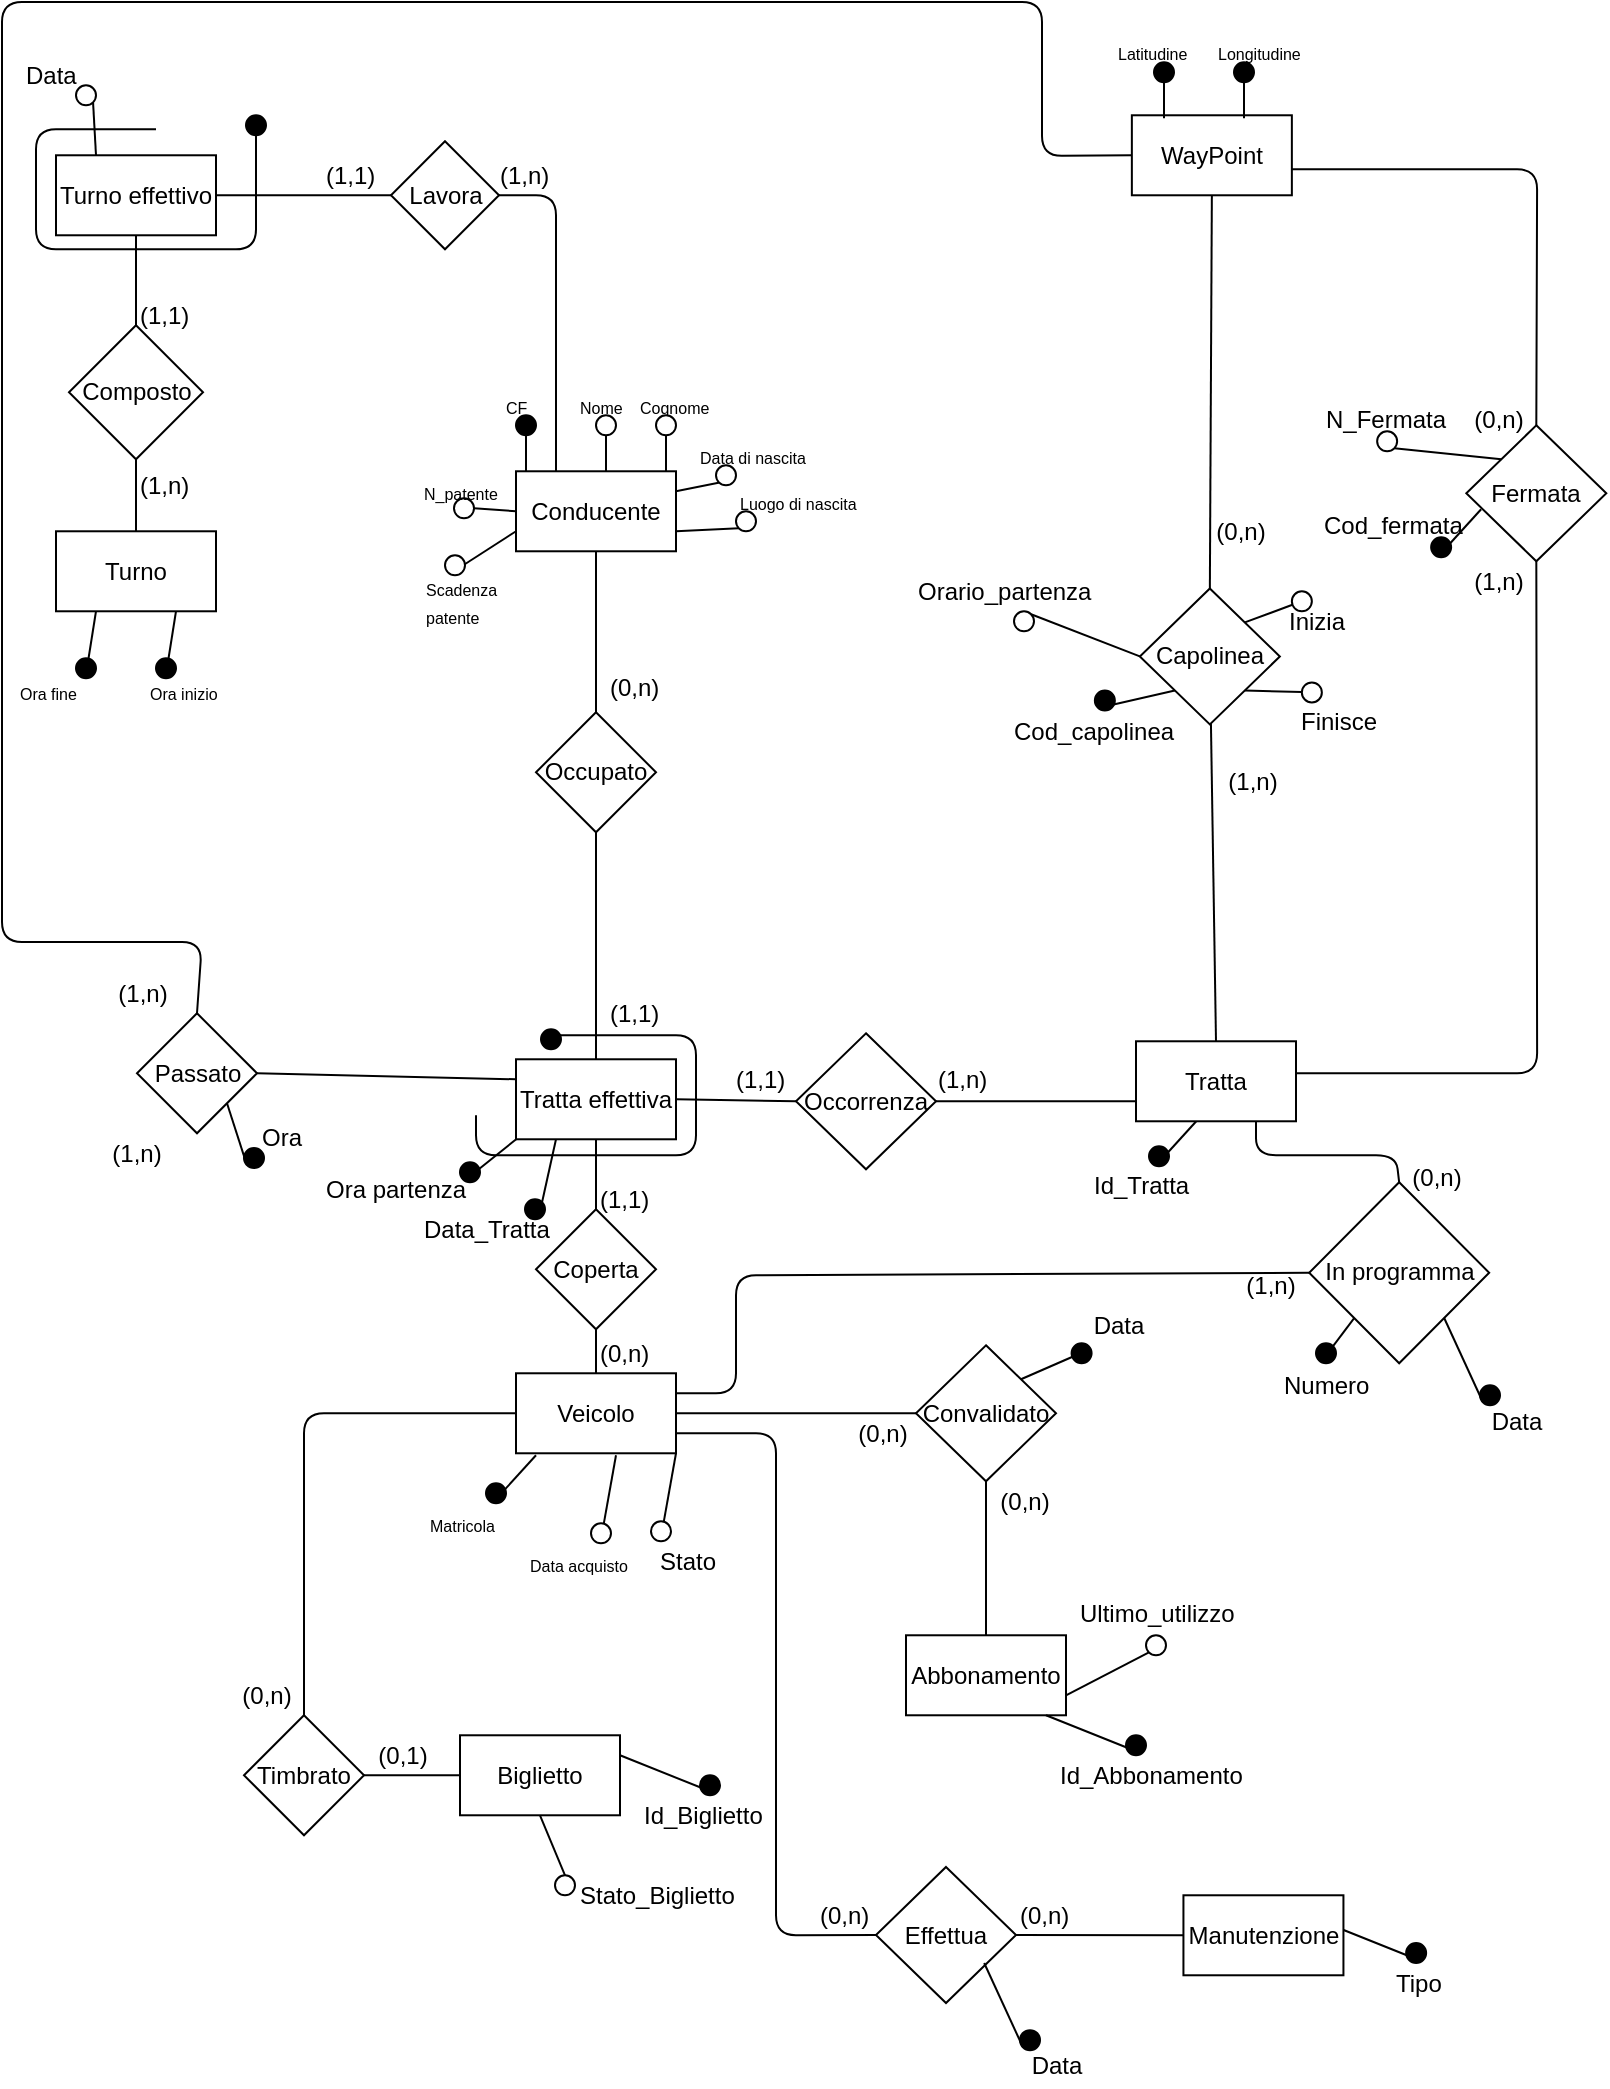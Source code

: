 <mxfile version="12.5.5"><diagram id="0vi9SnSfnyYWWIwb7_4S" name="Page-1"><mxGraphModel dx="1547" dy="1113" grid="1" gridSize="10" guides="1" tooltips="1" connect="1" arrows="1" fold="1" page="1" pageScale="1" pageWidth="827" pageHeight="1169" math="0" shadow="0"><root><mxCell id="0"/><mxCell id="1" parent="0"/><mxCell id="_SVNxhaVmt6y_3ihnuYs-128" value="Occupato" style="rhombus;whiteSpace=wrap;html=1;" parent="1" vertex="1"><mxGeometry x="1107" y="465.14" width="60" height="60" as="geometry"/></mxCell><mxCell id="_SVNxhaVmt6y_3ihnuYs-129" value="" style="endArrow=none;html=1;fillColor=#000000;entryX=0.5;entryY=1;entryDx=0;entryDy=0;" parent="1" target="_SVNxhaVmt6y_3ihnuYs-128" edge="1"><mxGeometry width="50" height="50" relative="1" as="geometry"><mxPoint x="1137" y="638.64" as="sourcePoint"/><mxPoint x="1137" y="608.64" as="targetPoint"/></mxGeometry></mxCell><mxCell id="_SVNxhaVmt6y_3ihnuYs-130" value="(1,1)" style="text;html=1;resizable=0;points=[];autosize=1;align=left;verticalAlign=top;spacingTop=-4;" parent="1" vertex="1"><mxGeometry x="1142" y="605.64" width="40" height="20" as="geometry"/></mxCell><mxCell id="_SVNxhaVmt6y_3ihnuYs-141" value="" style="endArrow=none;html=1;fillColor=#000000;entryX=0;entryY=0.75;entryDx=0;entryDy=0;exitX=1;exitY=0.5;exitDx=0;exitDy=0;" parent="1" source="_SVNxhaVmt6y_3ihnuYs-142" target="_SVNxhaVmt6y_3ihnuYs-132" edge="1"><mxGeometry width="50" height="50" relative="1" as="geometry"><mxPoint x="1277" y="659.64" as="sourcePoint"/><mxPoint x="1337" y="846.64" as="targetPoint"/></mxGeometry></mxCell><mxCell id="_SVNxhaVmt6y_3ihnuYs-142" value="Occorrenza" style="rhombus;whiteSpace=wrap;html=1;" parent="1" vertex="1"><mxGeometry x="1237" y="625.64" width="70" height="68" as="geometry"/></mxCell><mxCell id="_SVNxhaVmt6y_3ihnuYs-143" value="Tratta effettiva" style="rounded=0;whiteSpace=wrap;html=1;" parent="1" vertex="1"><mxGeometry x="1097" y="638.64" width="80" height="40" as="geometry"/></mxCell><mxCell id="_SVNxhaVmt6y_3ihnuYs-144" value="" style="endArrow=none;html=1;fillColor=#000000;entryX=1;entryY=0.5;entryDx=0;entryDy=0;exitX=0;exitY=0.5;exitDx=0;exitDy=0;" parent="1" source="_SVNxhaVmt6y_3ihnuYs-142" target="_SVNxhaVmt6y_3ihnuYs-143" edge="1"><mxGeometry width="50" height="50" relative="1" as="geometry"><mxPoint x="1107" y="896.64" as="sourcePoint"/><mxPoint x="1157" y="846.64" as="targetPoint"/></mxGeometry></mxCell><mxCell id="_SVNxhaVmt6y_3ihnuYs-145" value="(1,n)" style="text;html=1;resizable=0;points=[];autosize=1;align=left;verticalAlign=top;spacingTop=-4;" parent="1" vertex="1"><mxGeometry x="1306" y="638.64" width="40" height="20" as="geometry"/></mxCell><mxCell id="_SVNxhaVmt6y_3ihnuYs-146" value="(1,1)" style="text;html=1;resizable=0;points=[];autosize=1;align=left;verticalAlign=top;spacingTop=-4;" parent="1" vertex="1"><mxGeometry x="1204.5" y="638.64" width="40" height="20" as="geometry"/></mxCell><mxCell id="_SVNxhaVmt6y_3ihnuYs-147" value="Coperta" style="rhombus;whiteSpace=wrap;html=1;" parent="1" vertex="1"><mxGeometry x="1107" y="713.64" width="60" height="60" as="geometry"/></mxCell><mxCell id="_SVNxhaVmt6y_3ihnuYs-148" value="" style="endArrow=none;html=1;fillColor=#000000;entryX=0.5;entryY=1;entryDx=0;entryDy=0;exitX=0.5;exitY=0;exitDx=0;exitDy=0;" parent="1" source="_SVNxhaVmt6y_3ihnuYs-147" target="_SVNxhaVmt6y_3ihnuYs-143" edge="1"><mxGeometry width="50" height="50" relative="1" as="geometry"><mxPoint x="1132" y="718.64" as="sourcePoint"/><mxPoint x="1132" y="688.64" as="targetPoint"/></mxGeometry></mxCell><mxCell id="_SVNxhaVmt6y_3ihnuYs-149" value="" style="endArrow=none;html=1;fillColor=#000000;entryX=0.5;entryY=1;entryDx=0;entryDy=0;exitX=0.5;exitY=0;exitDx=0;exitDy=0;" parent="1" source="_SVNxhaVmt6y_3ihnuYs-152" target="_SVNxhaVmt6y_3ihnuYs-147" edge="1"><mxGeometry width="50" height="50" relative="1" as="geometry"><mxPoint x="1132" y="808.64" as="sourcePoint"/><mxPoint x="1132" y="778.64" as="targetPoint"/></mxGeometry></mxCell><mxCell id="_SVNxhaVmt6y_3ihnuYs-150" value="(1,1)" style="text;html=1;resizable=0;points=[];autosize=1;align=left;verticalAlign=top;spacingTop=-4;" parent="1" vertex="1"><mxGeometry x="1137" y="698.64" width="40" height="20" as="geometry"/></mxCell><mxCell id="_SVNxhaVmt6y_3ihnuYs-151" value="(0,n)" style="text;html=1;resizable=0;points=[];autosize=1;align=left;verticalAlign=top;spacingTop=-4;" parent="1" vertex="1"><mxGeometry x="1137" y="775.64" width="40" height="20" as="geometry"/></mxCell><mxCell id="_SVNxhaVmt6y_3ihnuYs-152" value="Veicolo" style="rounded=0;whiteSpace=wrap;html=1;" parent="1" vertex="1"><mxGeometry x="1097" y="795.64" width="80" height="40" as="geometry"/></mxCell><mxCell id="_SVNxhaVmt6y_3ihnuYs-153" value="" style="endArrow=none;html=1;fillColor=#000000;" parent="1" edge="1"><mxGeometry width="50" height="50" relative="1" as="geometry"><mxPoint x="1077" y="666.64" as="sourcePoint"/><mxPoint x="1117" y="626.64" as="targetPoint"/><Array as="points"><mxPoint x="1077" y="686.64"/><mxPoint x="1187" y="686.64"/><mxPoint x="1187" y="656.64"/><mxPoint x="1187" y="626.64"/></Array></mxGeometry></mxCell><mxCell id="_SVNxhaVmt6y_3ihnuYs-154" value="" style="ellipse;whiteSpace=wrap;html=1;aspect=fixed;fillColor=#000000;" parent="1" vertex="1"><mxGeometry x="1109.5" y="623.64" width="10" height="10" as="geometry"/></mxCell><mxCell id="_SVNxhaVmt6y_3ihnuYs-155" value="Conducente" style="rounded=0;whiteSpace=wrap;html=1;" parent="1" vertex="1"><mxGeometry x="1097" y="344.64" width="80" height="40" as="geometry"/></mxCell><mxCell id="_SVNxhaVmt6y_3ihnuYs-156" value="" style="endArrow=none;html=1;fillColor=#000000;exitX=0.25;exitY=0;exitDx=0;exitDy=0;" parent="1" edge="1"><mxGeometry width="50" height="50" relative="1" as="geometry"><mxPoint x="1102" y="344.64" as="sourcePoint"/><mxPoint x="1102" y="324.64" as="targetPoint"/></mxGeometry></mxCell><mxCell id="_SVNxhaVmt6y_3ihnuYs-157" value="" style="endArrow=none;html=1;fillColor=#000000;exitX=0.75;exitY=0;exitDx=0;exitDy=0;" parent="1" edge="1"><mxGeometry width="50" height="50" relative="1" as="geometry"><mxPoint x="1142" y="344.64" as="sourcePoint"/><mxPoint x="1142" y="324.64" as="targetPoint"/></mxGeometry></mxCell><mxCell id="_SVNxhaVmt6y_3ihnuYs-158" value="&lt;font style=&quot;font-size: 8px&quot;&gt;CF&lt;/font&gt;" style="text;html=1;resizable=0;points=[];autosize=1;align=left;verticalAlign=top;spacingTop=-4;" parent="1" vertex="1"><mxGeometry x="1089.5" y="301.64" width="30" height="20" as="geometry"/></mxCell><mxCell id="_SVNxhaVmt6y_3ihnuYs-159" value="" style="ellipse;whiteSpace=wrap;html=1;aspect=fixed;fillColor=#000000;" parent="1" vertex="1"><mxGeometry x="1097" y="316.64" width="10" height="10" as="geometry"/></mxCell><mxCell id="_SVNxhaVmt6y_3ihnuYs-160" value="&lt;font style=&quot;font-size: 8px&quot;&gt;Nome&lt;/font&gt;" style="text;html=1;resizable=0;points=[];autosize=1;align=left;verticalAlign=top;spacingTop=-4;" parent="1" vertex="1"><mxGeometry x="1127" y="301.64" width="40" height="20" as="geometry"/></mxCell><mxCell id="_SVNxhaVmt6y_3ihnuYs-161" value="" style="ellipse;whiteSpace=wrap;html=1;aspect=fixed;fillColor=#FFFFFF;" parent="1" vertex="1"><mxGeometry x="1137" y="316.64" width="10" height="10" as="geometry"/></mxCell><mxCell id="_SVNxhaVmt6y_3ihnuYs-162" value="" style="endArrow=none;html=1;fillColor=#000000;exitX=0.75;exitY=0;exitDx=0;exitDy=0;" parent="1" edge="1"><mxGeometry width="50" height="50" relative="1" as="geometry"><mxPoint x="1172" y="344.64" as="sourcePoint"/><mxPoint x="1172" y="324.64" as="targetPoint"/></mxGeometry></mxCell><mxCell id="_SVNxhaVmt6y_3ihnuYs-163" value="&lt;font style=&quot;font-size: 8px&quot;&gt;Cognome&lt;/font&gt;" style="text;html=1;resizable=0;points=[];autosize=1;align=left;verticalAlign=top;spacingTop=-4;" parent="1" vertex="1"><mxGeometry x="1157" y="301.64" width="50" height="20" as="geometry"/></mxCell><mxCell id="_SVNxhaVmt6y_3ihnuYs-164" value="" style="ellipse;whiteSpace=wrap;html=1;aspect=fixed;fillColor=#FFFFFF;" parent="1" vertex="1"><mxGeometry x="1167" y="316.64" width="10" height="10" as="geometry"/></mxCell><mxCell id="_SVNxhaVmt6y_3ihnuYs-165" value="" style="endArrow=none;html=1;fillColor=#000000;exitX=1;exitY=0.25;exitDx=0;exitDy=0;" parent="1" source="_SVNxhaVmt6y_3ihnuYs-155" edge="1"><mxGeometry width="50" height="50" relative="1" as="geometry"><mxPoint x="1202" y="369.64" as="sourcePoint"/><mxPoint x="1202" y="349.64" as="targetPoint"/></mxGeometry></mxCell><mxCell id="_SVNxhaVmt6y_3ihnuYs-166" value="&lt;font style=&quot;font-size: 8px&quot;&gt;Data di nascita&lt;/font&gt;" style="text;html=1;resizable=0;points=[];autosize=1;align=left;verticalAlign=top;spacingTop=-4;" parent="1" vertex="1"><mxGeometry x="1187" y="326.64" width="70" height="20" as="geometry"/></mxCell><mxCell id="_SVNxhaVmt6y_3ihnuYs-167" value="" style="ellipse;whiteSpace=wrap;html=1;aspect=fixed;fillColor=#FFFFFF;" parent="1" vertex="1"><mxGeometry x="1197" y="341.64" width="10" height="10" as="geometry"/></mxCell><mxCell id="_SVNxhaVmt6y_3ihnuYs-168" value="" style="endArrow=none;html=1;fillColor=#000000;exitX=1;exitY=0.75;exitDx=0;exitDy=0;entryX=0;entryY=1;entryDx=0;entryDy=0;" parent="1" source="_SVNxhaVmt6y_3ihnuYs-155" target="_SVNxhaVmt6y_3ihnuYs-169" edge="1"><mxGeometry width="50" height="50" relative="1" as="geometry"><mxPoint x="1187" y="364.64" as="sourcePoint"/><mxPoint x="1207" y="374.64" as="targetPoint"/></mxGeometry></mxCell><mxCell id="_SVNxhaVmt6y_3ihnuYs-169" value="" style="ellipse;whiteSpace=wrap;html=1;aspect=fixed;fillColor=#FFFFFF;" parent="1" vertex="1"><mxGeometry x="1207" y="364.64" width="10" height="10" as="geometry"/></mxCell><mxCell id="_SVNxhaVmt6y_3ihnuYs-170" value="&lt;font style=&quot;font-size: 8px&quot;&gt;Luogo di nascita&lt;/font&gt;" style="text;html=1;resizable=0;points=[];autosize=1;align=left;verticalAlign=top;spacingTop=-4;" parent="1" vertex="1"><mxGeometry x="1207" y="349.64" width="70" height="20" as="geometry"/></mxCell><mxCell id="_SVNxhaVmt6y_3ihnuYs-171" value="" style="endArrow=none;html=1;fillColor=#000000;exitX=0.125;exitY=1.025;exitDx=0;exitDy=0;exitPerimeter=0;" parent="1" source="_SVNxhaVmt6y_3ihnuYs-152" edge="1"><mxGeometry width="50" height="50" relative="1" as="geometry"><mxPoint x="1087" y="878.64" as="sourcePoint"/><mxPoint x="1087" y="858.64" as="targetPoint"/></mxGeometry></mxCell><mxCell id="_SVNxhaVmt6y_3ihnuYs-172" value="&lt;font style=&quot;font-size: 8px&quot;&gt;Matricola&lt;/font&gt;" style="text;html=1;resizable=0;points=[];autosize=1;align=left;verticalAlign=top;spacingTop=-4;" parent="1" vertex="1"><mxGeometry x="1052" y="860.64" width="50" height="20" as="geometry"/></mxCell><mxCell id="_SVNxhaVmt6y_3ihnuYs-173" value="" style="ellipse;whiteSpace=wrap;html=1;aspect=fixed;fillColor=#000000;" parent="1" vertex="1"><mxGeometry x="1082" y="850.64" width="10" height="10" as="geometry"/></mxCell><mxCell id="_SVNxhaVmt6y_3ihnuYs-174" value="" style="endArrow=none;html=1;fillColor=#000000;exitX=0.625;exitY=1.025;exitDx=0;exitDy=0;exitPerimeter=0;" parent="1" source="_SVNxhaVmt6y_3ihnuYs-152" edge="1"><mxGeometry width="50" height="50" relative="1" as="geometry"><mxPoint x="1139.5" y="898.64" as="sourcePoint"/><mxPoint x="1139.5" y="878.64" as="targetPoint"/></mxGeometry></mxCell><mxCell id="_SVNxhaVmt6y_3ihnuYs-175" value="&lt;font style=&quot;font-size: 8px&quot;&gt;Data acquisto&lt;/font&gt;" style="text;html=1;resizable=0;points=[];autosize=1;align=left;verticalAlign=top;spacingTop=-4;" parent="1" vertex="1"><mxGeometry x="1102" y="880.64" width="60" height="20" as="geometry"/></mxCell><mxCell id="_SVNxhaVmt6y_3ihnuYs-176" value="" style="ellipse;whiteSpace=wrap;html=1;aspect=fixed;fillColor=#FFFFFF;" parent="1" vertex="1"><mxGeometry x="1134.5" y="870.64" width="10" height="10" as="geometry"/></mxCell><mxCell id="_SVNxhaVmt6y_3ihnuYs-177" value="Turno" style="rounded=0;whiteSpace=wrap;html=1;" parent="1" vertex="1"><mxGeometry x="867" y="374.64" width="80" height="40" as="geometry"/></mxCell><mxCell id="_SVNxhaVmt6y_3ihnuYs-178" value="" style="endArrow=none;html=1;fillColor=#000000;exitX=0.25;exitY=1;exitDx=0;exitDy=0;" parent="1" source="_SVNxhaVmt6y_3ihnuYs-177" edge="1"><mxGeometry width="50" height="50" relative="1" as="geometry"><mxPoint x="882" y="466.14" as="sourcePoint"/><mxPoint x="882" y="446.14" as="targetPoint"/></mxGeometry></mxCell><mxCell id="_SVNxhaVmt6y_3ihnuYs-179" value="" style="endArrow=none;html=1;fillColor=#000000;exitX=0.75;exitY=1;exitDx=0;exitDy=0;" parent="1" source="_SVNxhaVmt6y_3ihnuYs-177" edge="1"><mxGeometry width="50" height="50" relative="1" as="geometry"><mxPoint x="922" y="466.14" as="sourcePoint"/><mxPoint x="922" y="446.14" as="targetPoint"/></mxGeometry></mxCell><mxCell id="_SVNxhaVmt6y_3ihnuYs-180" value="&lt;font style=&quot;font-size: 8px&quot;&gt;Ora fine&lt;br&gt;&lt;/font&gt;" style="text;html=1;resizable=0;points=[];autosize=1;align=left;verticalAlign=top;spacingTop=-4;" parent="1" vertex="1"><mxGeometry x="847" y="444.64" width="40" height="20" as="geometry"/></mxCell><mxCell id="_SVNxhaVmt6y_3ihnuYs-181" value="" style="ellipse;whiteSpace=wrap;html=1;aspect=fixed;fillColor=#000000;" parent="1" vertex="1"><mxGeometry x="877" y="438.14" width="10" height="10" as="geometry"/></mxCell><mxCell id="_SVNxhaVmt6y_3ihnuYs-182" value="&lt;font style=&quot;font-size: 8px&quot;&gt;Ora inizio&lt;/font&gt;" style="text;html=1;resizable=0;points=[];autosize=1;align=left;verticalAlign=top;spacingTop=-4;" parent="1" vertex="1"><mxGeometry x="912" y="444.64" width="50" height="20" as="geometry"/></mxCell><mxCell id="_SVNxhaVmt6y_3ihnuYs-183" value="" style="ellipse;whiteSpace=wrap;html=1;aspect=fixed;fillColor=#000000;" parent="1" vertex="1"><mxGeometry x="917" y="438.14" width="10" height="10" as="geometry"/></mxCell><mxCell id="_SVNxhaVmt6y_3ihnuYs-184" value="Composto" style="rhombus;whiteSpace=wrap;html=1;" parent="1" vertex="1"><mxGeometry x="873.5" y="271.64" width="67" height="67" as="geometry"/></mxCell><mxCell id="_SVNxhaVmt6y_3ihnuYs-185" value="" style="endArrow=none;html=1;entryX=0.5;entryY=0;entryDx=0;entryDy=0;exitX=0.5;exitY=1;exitDx=0;exitDy=0;" parent="1" source="_SVNxhaVmt6y_3ihnuYs-184" target="_SVNxhaVmt6y_3ihnuYs-177" edge="1"><mxGeometry width="50" height="50" relative="1" as="geometry"><mxPoint x="847" y="976.64" as="sourcePoint"/><mxPoint x="897" y="926.64" as="targetPoint"/></mxGeometry></mxCell><mxCell id="_SVNxhaVmt6y_3ihnuYs-186" value="Turno effettivo" style="rounded=0;whiteSpace=wrap;html=1;" parent="1" vertex="1"><mxGeometry x="867" y="186.64" width="80" height="40" as="geometry"/></mxCell><mxCell id="_SVNxhaVmt6y_3ihnuYs-187" value="" style="endArrow=none;html=1;entryX=0.5;entryY=0;entryDx=0;entryDy=0;exitX=0.5;exitY=1;exitDx=0;exitDy=0;" parent="1" source="_SVNxhaVmt6y_3ihnuYs-186" target="_SVNxhaVmt6y_3ihnuYs-184" edge="1"><mxGeometry width="50" height="50" relative="1" as="geometry"><mxPoint x="917" y="348.64" as="sourcePoint"/><mxPoint x="917" y="384.64" as="targetPoint"/></mxGeometry></mxCell><mxCell id="_SVNxhaVmt6y_3ihnuYs-188" value="(1,n)" style="text;html=1;resizable=0;points=[];autosize=1;align=left;verticalAlign=top;spacingTop=-4;" parent="1" vertex="1"><mxGeometry x="907" y="341.64" width="40" height="20" as="geometry"/></mxCell><mxCell id="_SVNxhaVmt6y_3ihnuYs-189" value="(1,1)" style="text;html=1;resizable=0;points=[];autosize=1;align=left;verticalAlign=top;spacingTop=-4;" parent="1" vertex="1"><mxGeometry x="907" y="256.64" width="40" height="20" as="geometry"/></mxCell><mxCell id="_SVNxhaVmt6y_3ihnuYs-190" value="Lavora" style="rhombus;whiteSpace=wrap;html=1;" parent="1" vertex="1"><mxGeometry x="1034.5" y="179.64" width="54" height="54" as="geometry"/></mxCell><mxCell id="_SVNxhaVmt6y_3ihnuYs-191" value="" style="endArrow=none;html=1;entryX=0.25;entryY=0;entryDx=0;entryDy=0;exitX=1;exitY=0.5;exitDx=0;exitDy=0;" parent="1" source="_SVNxhaVmt6y_3ihnuYs-190" target="_SVNxhaVmt6y_3ihnuYs-155" edge="1"><mxGeometry width="50" height="50" relative="1" as="geometry"><mxPoint x="847" y="976.64" as="sourcePoint"/><mxPoint x="1265.75" y="478.64" as="targetPoint"/><Array as="points"><mxPoint x="1117" y="206.64"/></Array></mxGeometry></mxCell><mxCell id="_SVNxhaVmt6y_3ihnuYs-192" value="" style="endArrow=none;html=1;entryX=1;entryY=0.5;entryDx=0;entryDy=0;exitX=0;exitY=0.5;exitDx=0;exitDy=0;" parent="1" source="_SVNxhaVmt6y_3ihnuYs-190" target="_SVNxhaVmt6y_3ihnuYs-186" edge="1"><mxGeometry width="50" height="50" relative="1" as="geometry"><mxPoint x="917" y="478.64" as="sourcePoint"/><mxPoint x="917" y="424.64" as="targetPoint"/></mxGeometry></mxCell><mxCell id="_SVNxhaVmt6y_3ihnuYs-193" value="(1,n)" style="text;html=1;resizable=0;points=[];autosize=1;align=left;verticalAlign=top;spacingTop=-4;" parent="1" vertex="1"><mxGeometry x="1087" y="186.64" width="40" height="20" as="geometry"/></mxCell><mxCell id="_SVNxhaVmt6y_3ihnuYs-194" value="(1,1)" style="text;html=1;resizable=0;points=[];autosize=1;align=left;verticalAlign=top;spacingTop=-4;" parent="1" vertex="1"><mxGeometry x="999.5" y="186.64" width="40" height="20" as="geometry"/></mxCell><mxCell id="_SVNxhaVmt6y_3ihnuYs-195" value="(0,n)" style="text;html=1;resizable=0;points=[];autosize=1;align=left;verticalAlign=top;spacingTop=-4;" parent="1" vertex="1"><mxGeometry x="1142" y="443.14" width="40" height="20" as="geometry"/></mxCell><mxCell id="_SVNxhaVmt6y_3ihnuYs-196" value="" style="endArrow=none;html=1;fillColor=#000000;" parent="1" edge="1"><mxGeometry width="50" height="50" relative="1" as="geometry"><mxPoint x="917" y="173.64" as="sourcePoint"/><mxPoint x="967" y="173.64" as="targetPoint"/><Array as="points"><mxPoint x="857" y="173.64"/><mxPoint x="857" y="233.64"/><mxPoint x="967" y="233.64"/><mxPoint x="967" y="203.64"/><mxPoint x="967" y="173.64"/></Array></mxGeometry></mxCell><mxCell id="_SVNxhaVmt6y_3ihnuYs-197" value="" style="ellipse;whiteSpace=wrap;html=1;aspect=fixed;fillColor=#000000;" parent="1" vertex="1"><mxGeometry x="962" y="166.64" width="10" height="10" as="geometry"/></mxCell><mxCell id="_SVNxhaVmt6y_3ihnuYs-198" value="" style="endArrow=none;html=1;entryX=0.005;entryY=0.993;entryDx=0;entryDy=0;entryPerimeter=0;" parent="1" target="_SVNxhaVmt6y_3ihnuYs-143" edge="1"><mxGeometry width="50" height="50" relative="1" as="geometry"><mxPoint x="1076.5" y="695.14" as="sourcePoint"/><mxPoint x="1106.5" y="695.14" as="targetPoint"/></mxGeometry></mxCell><mxCell id="_SVNxhaVmt6y_3ihnuYs-199" value="" style="ellipse;whiteSpace=wrap;html=1;aspect=fixed;fillColor=#000000;" parent="1" vertex="1"><mxGeometry x="1069" y="690.14" width="10" height="10" as="geometry"/></mxCell><mxCell id="_SVNxhaVmt6y_3ihnuYs-200" value="" style="endArrow=none;html=1;entryX=0.25;entryY=1;entryDx=0;entryDy=0;exitX=1;exitY=0;exitDx=0;exitDy=0;" parent="1" source="_SVNxhaVmt6y_3ihnuYs-201" target="_SVNxhaVmt6y_3ihnuYs-143" edge="1"><mxGeometry width="50" height="50" relative="1" as="geometry"><mxPoint x="1086.5" y="705.14" as="sourcePoint"/><mxPoint x="1106.5" y="715.14" as="targetPoint"/></mxGeometry></mxCell><mxCell id="_SVNxhaVmt6y_3ihnuYs-201" value="" style="ellipse;whiteSpace=wrap;html=1;aspect=fixed;fillColor=#000000;" parent="1" vertex="1"><mxGeometry x="1101.5" y="708.64" width="10" height="10" as="geometry"/></mxCell><mxCell id="_SVNxhaVmt6y_3ihnuYs-202" value="Ora partenza" style="text;html=1;resizable=0;points=[];autosize=1;align=left;verticalAlign=top;spacingTop=-4;" parent="1" vertex="1"><mxGeometry x="999.5" y="693.64" width="90" height="20" as="geometry"/></mxCell><mxCell id="_SVNxhaVmt6y_3ihnuYs-203" value="Data_Tratta" style="text;html=1;resizable=0;points=[];autosize=1;align=left;verticalAlign=top;spacingTop=-4;" parent="1" vertex="1"><mxGeometry x="1048.5" y="713.64" width="80" height="20" as="geometry"/></mxCell><mxCell id="_SVNxhaVmt6y_3ihnuYs-204" value="" style="endArrow=none;html=1;entryX=0.25;entryY=0;entryDx=0;entryDy=0;exitX=1;exitY=1;exitDx=0;exitDy=0;" parent="1" source="_SVNxhaVmt6y_3ihnuYs-205" target="_SVNxhaVmt6y_3ihnuYs-186" edge="1"><mxGeometry width="50" height="50" relative="1" as="geometry"><mxPoint x="854.5" y="211.64" as="sourcePoint"/><mxPoint x="874.5" y="221.64" as="targetPoint"/></mxGeometry></mxCell><mxCell id="_SVNxhaVmt6y_3ihnuYs-205" value="" style="ellipse;whiteSpace=wrap;html=1;aspect=fixed;fillColor=#FFFFFF;" parent="1" vertex="1"><mxGeometry x="877" y="151.64" width="10" height="10" as="geometry"/></mxCell><mxCell id="_SVNxhaVmt6y_3ihnuYs-206" value="Data" style="text;html=1;resizable=0;points=[];autosize=1;align=left;verticalAlign=top;spacingTop=-4;" parent="1" vertex="1"><mxGeometry x="849.5" y="136.64" width="40" height="20" as="geometry"/></mxCell><mxCell id="_SVNxhaVmt6y_3ihnuYs-207" value="" style="endArrow=none;html=1;fillColor=#000000;exitX=0;exitY=0.5;exitDx=0;exitDy=0;entryX=1;entryY=0.5;entryDx=0;entryDy=0;" parent="1" source="_SVNxhaVmt6y_3ihnuYs-155" target="_SVNxhaVmt6y_3ihnuYs-208" edge="1"><mxGeometry width="50" height="50" relative="1" as="geometry"><mxPoint x="1068.035" y="390.64" as="sourcePoint"/><mxPoint x="1047" y="366.64" as="targetPoint"/></mxGeometry></mxCell><mxCell id="_SVNxhaVmt6y_3ihnuYs-208" value="" style="ellipse;whiteSpace=wrap;html=1;aspect=fixed;fillColor=#FFFFFF;" parent="1" vertex="1"><mxGeometry x="1066" y="358.14" width="10" height="10" as="geometry"/></mxCell><mxCell id="_SVNxhaVmt6y_3ihnuYs-209" value="&lt;font style=&quot;font-size: 8px&quot;&gt;N_patente&lt;/font&gt;" style="text;html=1;resizable=0;points=[];autosize=1;align=left;verticalAlign=top;spacingTop=-4;" parent="1" vertex="1"><mxGeometry x="1048.5" y="344.64" width="50" height="20" as="geometry"/></mxCell><mxCell id="_SVNxhaVmt6y_3ihnuYs-210" value="" style="endArrow=none;html=1;fillColor=#000000;exitX=0;exitY=0.75;exitDx=0;exitDy=0;" parent="1" source="_SVNxhaVmt6y_3ihnuYs-155" edge="1"><mxGeometry width="50" height="50" relative="1" as="geometry"><mxPoint x="1067.5" y="361.64" as="sourcePoint"/><mxPoint x="1067.5" y="393.64" as="targetPoint"/></mxGeometry></mxCell><mxCell id="_SVNxhaVmt6y_3ihnuYs-211" value="" style="ellipse;whiteSpace=wrap;html=1;aspect=fixed;fillColor=#FFFFFF;" parent="1" vertex="1"><mxGeometry x="1061.5" y="386.64" width="10" height="10" as="geometry"/></mxCell><mxCell id="_SVNxhaVmt6y_3ihnuYs-212" value="&lt;div&gt;&lt;font style=&quot;font-size: 8px&quot;&gt;Scadenza&lt;/font&gt;&lt;/div&gt;&lt;div&gt;&lt;font style=&quot;font-size: 8px&quot;&gt;patente&lt;/font&gt;&lt;/div&gt;" style="text;html=1;resizable=0;points=[];autosize=1;align=left;verticalAlign=top;spacingTop=-4;" parent="1" vertex="1"><mxGeometry x="1050" y="392.64" width="50" height="30" as="geometry"/></mxCell><mxCell id="_SVNxhaVmt6y_3ihnuYs-213" value="" style="endArrow=none;html=1;fillColor=#000000;entryX=0.5;entryY=1;entryDx=0;entryDy=0;" parent="1" source="_SVNxhaVmt6y_3ihnuYs-128" target="_SVNxhaVmt6y_3ihnuYs-155" edge="1"><mxGeometry width="50" height="50" relative="1" as="geometry"><mxPoint x="1147" y="648.64" as="sourcePoint"/><mxPoint x="1144.5" y="535.14" as="targetPoint"/></mxGeometry></mxCell><mxCell id="_SVNxhaVmt6y_3ihnuYs-226" value="Abbonamento" style="rounded=0;whiteSpace=wrap;html=1;" parent="1" vertex="1"><mxGeometry x="1292" y="926.64" width="80" height="40" as="geometry"/></mxCell><mxCell id="_SVNxhaVmt6y_3ihnuYs-227" value="Biglietto" style="rounded=0;whiteSpace=wrap;html=1;" parent="1" vertex="1"><mxGeometry x="1069" y="976.64" width="80" height="40" as="geometry"/></mxCell><mxCell id="_SVNxhaVmt6y_3ihnuYs-228" value="Timbrato" style="rhombus;whiteSpace=wrap;html=1;" parent="1" vertex="1"><mxGeometry x="961" y="966.64" width="60" height="60" as="geometry"/></mxCell><mxCell id="_SVNxhaVmt6y_3ihnuYs-229" value="" style="endArrow=none;html=1;fillColor=#000000;entryX=0.5;entryY=0;entryDx=0;entryDy=0;exitX=0;exitY=0.5;exitDx=0;exitDy=0;" parent="1" source="_SVNxhaVmt6y_3ihnuYs-152" target="_SVNxhaVmt6y_3ihnuYs-228" edge="1"><mxGeometry width="50" height="50" relative="1" as="geometry"><mxPoint x="847" y="1156.64" as="sourcePoint"/><mxPoint x="897" y="1106.64" as="targetPoint"/><Array as="points"><mxPoint x="991" y="815.64"/></Array></mxGeometry></mxCell><mxCell id="_SVNxhaVmt6y_3ihnuYs-230" value="" style="endArrow=none;html=1;entryX=0;entryY=0.5;entryDx=0;entryDy=0;exitX=1;exitY=0.5;exitDx=0;exitDy=0;" parent="1" source="_SVNxhaVmt6y_3ihnuYs-228" target="_SVNxhaVmt6y_3ihnuYs-227" edge="1"><mxGeometry width="50" height="50" relative="1" as="geometry"><mxPoint x="847" y="1086.64" as="sourcePoint"/><mxPoint x="897" y="1036.64" as="targetPoint"/></mxGeometry></mxCell><mxCell id="_SVNxhaVmt6y_3ihnuYs-231" value="(0,1)" style="text;html=1;align=center;verticalAlign=middle;resizable=0;points=[];;autosize=1;" parent="1" vertex="1"><mxGeometry x="1019.5" y="976.64" width="40" height="20" as="geometry"/></mxCell><mxCell id="_SVNxhaVmt6y_3ihnuYs-232" value="(0,n)" style="text;html=1;align=center;verticalAlign=middle;resizable=0;points=[];;autosize=1;" parent="1" vertex="1"><mxGeometry x="952" y="946.64" width="40" height="20" as="geometry"/></mxCell><mxCell id="_SVNxhaVmt6y_3ihnuYs-233" value="" style="endArrow=none;html=1;entryX=1;entryY=0.75;entryDx=0;entryDy=0;exitX=0;exitY=1;exitDx=0;exitDy=0;" parent="1" source="_SVNxhaVmt6y_3ihnuYs-235" target="_SVNxhaVmt6y_3ihnuYs-226" edge="1"><mxGeometry width="50" height="50" relative="1" as="geometry"><mxPoint x="1410" y="931.64" as="sourcePoint"/><mxPoint x="720" y="1087.64" as="targetPoint"/></mxGeometry></mxCell><mxCell id="_SVNxhaVmt6y_3ihnuYs-234" value="Ultimo_utilizzo" style="text;html=1;resizable=0;points=[];autosize=1;align=left;verticalAlign=top;spacingTop=-4;fillColor=#FFFFFF;" parent="1" vertex="1"><mxGeometry x="1377" y="905.64" width="90" height="20" as="geometry"/></mxCell><mxCell id="_SVNxhaVmt6y_3ihnuYs-235" value="" style="ellipse;whiteSpace=wrap;html=1;aspect=fixed;fillColor=#FFFFFF;" parent="1" vertex="1"><mxGeometry x="1412" y="926.64" width="10" height="10" as="geometry"/></mxCell><mxCell id="_SVNxhaVmt6y_3ihnuYs-236" value="" style="endArrow=none;html=1;fillColor=#000000;exitX=0.125;exitY=1.025;exitDx=0;exitDy=0;exitPerimeter=0;" parent="1" edge="1"><mxGeometry width="50" height="50" relative="1" as="geometry"><mxPoint x="1438.5" y="668.14" as="sourcePoint"/><mxPoint x="1418.5" y="690.14" as="targetPoint"/></mxGeometry></mxCell><mxCell id="_SVNxhaVmt6y_3ihnuYs-237" value="Id_Tratta" style="text;html=1;resizable=0;points=[];autosize=1;align=left;verticalAlign=top;spacingTop=-4;" parent="1" vertex="1"><mxGeometry x="1383.5" y="692.14" width="60" height="20" as="geometry"/></mxCell><mxCell id="_SVNxhaVmt6y_3ihnuYs-238" value="" style="ellipse;whiteSpace=wrap;html=1;aspect=fixed;fillColor=#000000;" parent="1" vertex="1"><mxGeometry x="1413.5" y="682.14" width="10" height="10" as="geometry"/></mxCell><mxCell id="_SVNxhaVmt6y_3ihnuYs-261" value="Convalidato" style="rhombus;whiteSpace=wrap;html=1;" parent="1" vertex="1"><mxGeometry x="1297" y="781.64" width="70" height="68" as="geometry"/></mxCell><mxCell id="_SVNxhaVmt6y_3ihnuYs-262" value="" style="endArrow=none;html=1;fillColor=#000000;entryX=0.5;entryY=0;entryDx=0;entryDy=0;exitX=0.5;exitY=1;exitDx=0;exitDy=0;" parent="1" source="_SVNxhaVmt6y_3ihnuYs-261" target="_SVNxhaVmt6y_3ihnuYs-226" edge="1"><mxGeometry width="50" height="50" relative="1" as="geometry"><mxPoint x="1544" y="826.64" as="sourcePoint"/><mxPoint x="1644" y="826.64" as="targetPoint"/><Array as="points"><mxPoint x="1332" y="886.64"/></Array></mxGeometry></mxCell><mxCell id="_SVNxhaVmt6y_3ihnuYs-263" value="" style="endArrow=none;html=1;fillColor=#000000;entryX=1;entryY=0.5;entryDx=0;entryDy=0;exitX=0;exitY=0.5;exitDx=0;exitDy=0;" parent="1" source="_SVNxhaVmt6y_3ihnuYs-261" target="_SVNxhaVmt6y_3ihnuYs-152" edge="1"><mxGeometry width="50" height="50" relative="1" as="geometry"><mxPoint x="1549" y="756.64" as="sourcePoint"/><mxPoint x="1547" y="870.64" as="targetPoint"/><Array as="points"><mxPoint x="1287" y="815.64"/><mxPoint x="1227" y="815.64"/></Array></mxGeometry></mxCell><mxCell id="_SVNxhaVmt6y_3ihnuYs-264" value="" style="endArrow=none;html=1;entryX=1;entryY=0;entryDx=0;entryDy=0;" parent="1" target="_SVNxhaVmt6y_3ihnuYs-261" edge="1"><mxGeometry width="50" height="50" relative="1" as="geometry"><mxPoint x="1377" y="786.64" as="sourcePoint"/><mxPoint x="897" y="1046.64" as="targetPoint"/></mxGeometry></mxCell><mxCell id="_SVNxhaVmt6y_3ihnuYs-265" value="" style="ellipse;whiteSpace=wrap;html=1;aspect=fixed;fillColor=#000000;" parent="1" vertex="1"><mxGeometry x="1374.8" y="780.64" width="10" height="10" as="geometry"/></mxCell><mxCell id="_SVNxhaVmt6y_3ihnuYs-266" value="Data" style="text;html=1;align=center;verticalAlign=middle;resizable=0;points=[];autosize=1;" parent="1" vertex="1"><mxGeometry x="1378.4" y="761.64" width="40" height="20" as="geometry"/></mxCell><mxCell id="_SVNxhaVmt6y_3ihnuYs-267" value="(0,n)" style="text;html=1;align=center;verticalAlign=middle;resizable=0;points=[];autosize=1;" parent="1" vertex="1"><mxGeometry x="1259.5" y="815.64" width="40" height="20" as="geometry"/></mxCell><mxCell id="_SVNxhaVmt6y_3ihnuYs-268" value="(0,n)" style="text;html=1;align=center;verticalAlign=middle;resizable=0;points=[];autosize=1;" parent="1" vertex="1"><mxGeometry x="1331" y="849.64" width="40" height="20" as="geometry"/></mxCell><mxCell id="_SVNxhaVmt6y_3ihnuYs-280" value="In programma" style="rhombus;whiteSpace=wrap;html=1;" parent="1" vertex="1"><mxGeometry x="1493.59" y="700.14" width="90" height="90.5" as="geometry"/></mxCell><mxCell id="_SVNxhaVmt6y_3ihnuYs-281" value="" style="endArrow=none;html=1;fillColor=#000000;exitX=0;exitY=1;exitDx=0;exitDy=0;entryX=1;entryY=0;entryDx=0;entryDy=0;" parent="1" source="_SVNxhaVmt6y_3ihnuYs-280" target="_SVNxhaVmt6y_3ihnuYs-283" edge="1"><mxGeometry width="50" height="50" relative="1" as="geometry"><mxPoint x="1603.75" y="740.64" as="sourcePoint"/><mxPoint x="1596.25" y="782.64" as="targetPoint"/></mxGeometry></mxCell><mxCell id="_SVNxhaVmt6y_3ihnuYs-282" value="Numero" style="text;html=1;resizable=0;points=[];autosize=1;align=left;verticalAlign=top;spacingTop=-4;" parent="1" vertex="1"><mxGeometry x="1478.93" y="791.58" width="60" height="20" as="geometry"/></mxCell><mxCell id="_SVNxhaVmt6y_3ihnuYs-283" value="" style="ellipse;whiteSpace=wrap;html=1;aspect=fixed;fillColor=#000000;" parent="1" vertex="1"><mxGeometry x="1497" y="780.64" width="10" height="10" as="geometry"/></mxCell><mxCell id="_SVNxhaVmt6y_3ihnuYs-284" value="" style="endArrow=none;html=1;fillColor=#000000;exitX=1;exitY=1;exitDx=0;exitDy=0;entryX=0;entryY=1;entryDx=0;entryDy=0;" parent="1" source="_SVNxhaVmt6y_3ihnuYs-280" target="_SVNxhaVmt6y_3ihnuYs-285" edge="1"><mxGeometry width="50" height="50" relative="1" as="geometry"><mxPoint x="1613.09" y="818.205" as="sourcePoint"/><mxPoint x="1715.75" y="808.08" as="targetPoint"/></mxGeometry></mxCell><mxCell id="_SVNxhaVmt6y_3ihnuYs-285" value="" style="ellipse;whiteSpace=wrap;html=1;aspect=fixed;fillColor=#000000;" parent="1" vertex="1"><mxGeometry x="1579" y="801.58" width="10" height="10" as="geometry"/></mxCell><mxCell id="_SVNxhaVmt6y_3ihnuYs-286" value="Data" style="text;html=1;align=center;verticalAlign=middle;resizable=0;points=[];autosize=1;" parent="1" vertex="1"><mxGeometry x="1577" y="809.64" width="40" height="20" as="geometry"/></mxCell><mxCell id="_SVNxhaVmt6y_3ihnuYs-287" value="" style="endArrow=none;html=1;exitX=0;exitY=0.5;exitDx=0;exitDy=0;entryX=1;entryY=0.25;entryDx=0;entryDy=0;" parent="1" source="_SVNxhaVmt6y_3ihnuYs-280" target="_SVNxhaVmt6y_3ihnuYs-152" edge="1"><mxGeometry width="50" height="50" relative="1" as="geometry"><mxPoint x="837" y="1226.64" as="sourcePoint"/><mxPoint x="1177" y="805.64" as="targetPoint"/><Array as="points"><mxPoint x="1207" y="746.64"/><mxPoint x="1207" y="805.64"/></Array></mxGeometry></mxCell><mxCell id="_SVNxhaVmt6y_3ihnuYs-288" value="" style="endArrow=none;html=1;entryX=0.5;entryY=0;entryDx=0;entryDy=0;exitX=0.75;exitY=1;exitDx=0;exitDy=0;" parent="1" source="_SVNxhaVmt6y_3ihnuYs-132" target="_SVNxhaVmt6y_3ihnuYs-280" edge="1"><mxGeometry width="50" height="50" relative="1" as="geometry"><mxPoint x="1487" y="669.64" as="sourcePoint"/><mxPoint x="887" y="1176.64" as="targetPoint"/><Array as="points"><mxPoint x="1467" y="686.64"/><mxPoint x="1537" y="686.64"/></Array></mxGeometry></mxCell><mxCell id="_SVNxhaVmt6y_3ihnuYs-289" value="(0,n)" style="text;html=1;align=center;verticalAlign=middle;resizable=0;points=[];autosize=1;" parent="1" vertex="1"><mxGeometry x="1537" y="687.64" width="40" height="20" as="geometry"/></mxCell><mxCell id="_SVNxhaVmt6y_3ihnuYs-290" value="(1,n)" style="text;html=1;align=center;verticalAlign=middle;resizable=0;points=[];autosize=1;" parent="1" vertex="1"><mxGeometry x="1453.59" y="741.64" width="40" height="20" as="geometry"/></mxCell><mxCell id="_SVNxhaVmt6y_3ihnuYs-291" value="" style="endArrow=none;html=1;fillColor=#000000;exitX=1;exitY=0.25;exitDx=0;exitDy=0;" parent="1" source="_SVNxhaVmt6y_3ihnuYs-227" edge="1"><mxGeometry width="50" height="50" relative="1" as="geometry"><mxPoint x="1214" y="982.64" as="sourcePoint"/><mxPoint x="1194" y="1004.64" as="targetPoint"/></mxGeometry></mxCell><mxCell id="_SVNxhaVmt6y_3ihnuYs-292" value="Id_Biglietto" style="text;html=1;resizable=0;points=[];autosize=1;align=left;verticalAlign=top;spacingTop=-4;" parent="1" vertex="1"><mxGeometry x="1159" y="1006.64" width="80" height="20" as="geometry"/></mxCell><mxCell id="_SVNxhaVmt6y_3ihnuYs-293" value="" style="ellipse;whiteSpace=wrap;html=1;aspect=fixed;fillColor=#000000;" parent="1" vertex="1"><mxGeometry x="1189" y="996.64" width="10" height="10" as="geometry"/></mxCell><mxCell id="_SVNxhaVmt6y_3ihnuYs-294" value="" style="endArrow=none;html=1;entryX=0.5;entryY=1;entryDx=0;entryDy=0;exitX=0.5;exitY=0;exitDx=0;exitDy=0;" parent="1" source="_SVNxhaVmt6y_3ihnuYs-296" target="_SVNxhaVmt6y_3ihnuYs-227" edge="1"><mxGeometry width="50" height="50" relative="1" as="geometry"><mxPoint x="1173" y="1052.64" as="sourcePoint"/><mxPoint x="1138" y="1077.64" as="targetPoint"/></mxGeometry></mxCell><mxCell id="_SVNxhaVmt6y_3ihnuYs-295" value="Stato_Biglietto" style="text;html=1;resizable=0;points=[];autosize=1;align=left;verticalAlign=top;spacingTop=-4;fillColor=#FFFFFF;" parent="1" vertex="1"><mxGeometry x="1126.5" y="1046.64" width="90" height="20" as="geometry"/></mxCell><mxCell id="_SVNxhaVmt6y_3ihnuYs-296" value="" style="ellipse;whiteSpace=wrap;html=1;aspect=fixed;fillColor=#FFFFFF;" parent="1" vertex="1"><mxGeometry x="1116.5" y="1046.64" width="10" height="10" as="geometry"/></mxCell><mxCell id="_SVNxhaVmt6y_3ihnuYs-298" value="" style="endArrow=none;html=1;fillColor=#000000;exitX=1;exitY=0.25;exitDx=0;exitDy=0;" parent="1" edge="1"><mxGeometry width="50" height="50" relative="1" as="geometry"><mxPoint x="1362" y="966.64" as="sourcePoint"/><mxPoint x="1407" y="984.64" as="targetPoint"/></mxGeometry></mxCell><mxCell id="_SVNxhaVmt6y_3ihnuYs-299" value="Id_Abbonamento" style="text;html=1;resizable=0;points=[];autosize=1;align=left;verticalAlign=top;spacingTop=-4;" parent="1" vertex="1"><mxGeometry x="1367" y="986.64" width="110" height="20" as="geometry"/></mxCell><mxCell id="_SVNxhaVmt6y_3ihnuYs-300" value="" style="ellipse;whiteSpace=wrap;html=1;aspect=fixed;fillColor=#000000;" parent="1" vertex="1"><mxGeometry x="1402" y="976.64" width="10" height="10" as="geometry"/></mxCell><mxCell id="_SVNxhaVmt6y_3ihnuYs-302" value="Effettua" style="rhombus;whiteSpace=wrap;html=1;" parent="1" vertex="1"><mxGeometry x="1277" y="1042.5" width="70" height="68" as="geometry"/></mxCell><mxCell id="_SVNxhaVmt6y_3ihnuYs-303" value="" style="endArrow=none;html=1;fillColor=#000000;entryX=0;entryY=0.5;entryDx=0;entryDy=0;exitX=1;exitY=0.75;exitDx=0;exitDy=0;" parent="1" source="_SVNxhaVmt6y_3ihnuYs-152" target="_SVNxhaVmt6y_3ihnuYs-302" edge="1"><mxGeometry width="50" height="50" relative="1" as="geometry"><mxPoint x="1342" y="859.64" as="sourcePoint"/><mxPoint x="1342" y="936.64" as="targetPoint"/><Array as="points"><mxPoint x="1227" y="825.64"/><mxPoint x="1227" y="1076.64"/></Array></mxGeometry></mxCell><mxCell id="_SVNxhaVmt6y_3ihnuYs-305" value="" style="endArrow=none;html=1;exitX=1;exitY=0.5;exitDx=0;exitDy=0;entryX=0;entryY=0.5;entryDx=0;entryDy=0;" parent="1" source="_SVNxhaVmt6y_3ihnuYs-302" target="_SVNxhaVmt6y_3ihnuYs-304" edge="1"><mxGeometry width="50" height="50" relative="1" as="geometry"><mxPoint x="1357" y="1116.64" as="sourcePoint"/><mxPoint x="1407" y="1066.64" as="targetPoint"/></mxGeometry></mxCell><mxCell id="_SVNxhaVmt6y_3ihnuYs-306" value="(0,n)" style="text;html=1;resizable=0;points=[];autosize=1;align=left;verticalAlign=top;spacingTop=-4;" parent="1" vertex="1"><mxGeometry x="1247" y="1056.64" width="40" height="20" as="geometry"/></mxCell><mxCell id="_SVNxhaVmt6y_3ihnuYs-307" value="(0,n)" style="text;html=1;resizable=0;points=[];autosize=1;align=left;verticalAlign=top;spacingTop=-4;" parent="1" vertex="1"><mxGeometry x="1347" y="1056.64" width="40" height="20" as="geometry"/></mxCell><mxCell id="_SVNxhaVmt6y_3ihnuYs-308" value="Passato" style="rhombus;whiteSpace=wrap;html=1;" parent="1" vertex="1"><mxGeometry x="907.5" y="615.64" width="60" height="60" as="geometry"/></mxCell><mxCell id="_SVNxhaVmt6y_3ihnuYs-310" value="(1,n)" style="text;html=1;align=center;verticalAlign=middle;resizable=0;points=[];autosize=1;" parent="1" vertex="1"><mxGeometry x="886.5" y="675.64" width="40" height="20" as="geometry"/></mxCell><mxCell id="_SVNxhaVmt6y_3ihnuYs-311" value="(1,n)" style="text;html=1;align=center;verticalAlign=middle;resizable=0;points=[];autosize=1;" parent="1" vertex="1"><mxGeometry x="889.5" y="595.64" width="40" height="20" as="geometry"/></mxCell><mxCell id="_SVNxhaVmt6y_3ihnuYs-312" value="" style="endArrow=none;html=1;entryX=1;entryY=1;entryDx=0;entryDy=0;exitX=0;exitY=1;exitDx=0;exitDy=0;" parent="1" source="_SVNxhaVmt6y_3ihnuYs-314" target="_SVNxhaVmt6y_3ihnuYs-308" edge="1"><mxGeometry width="50" height="50" relative="1" as="geometry"><mxPoint x="965.464" y="689.176" as="sourcePoint"/><mxPoint x="934" y="715.64" as="targetPoint"/></mxGeometry></mxCell><mxCell id="_SVNxhaVmt6y_3ihnuYs-315" value="Ora" style="text;html=1;resizable=0;points=[];autosize=1;align=left;verticalAlign=top;spacingTop=-4;" parent="1" vertex="1"><mxGeometry x="968" y="667.64" width="40" height="20" as="geometry"/></mxCell><mxCell id="_SVNxhaVmt6y_3ihnuYs-317" value="" style="ellipse;whiteSpace=wrap;html=1;aspect=fixed;fillColor=#FFFFFF;" parent="1" vertex="1"><mxGeometry x="1346" y="414.64" width="10" height="10" as="geometry"/></mxCell><mxCell id="_SVNxhaVmt6y_3ihnuYs-318" value="Capolinea" style="rhombus;whiteSpace=wrap;html=1;" parent="1" vertex="1"><mxGeometry x="1408.93" y="403.21" width="70" height="68" as="geometry"/></mxCell><mxCell id="_SVNxhaVmt6y_3ihnuYs-319" value="(0,n)" style="text;html=1;align=center;verticalAlign=middle;resizable=0;points=[];autosize=1;" parent="1" vertex="1"><mxGeometry x="1438.93" y="364.64" width="40" height="20" as="geometry"/></mxCell><mxCell id="_SVNxhaVmt6y_3ihnuYs-320" value="(1,n)" style="text;html=1;align=center;verticalAlign=middle;resizable=0;points=[];autosize=1;" parent="1" vertex="1"><mxGeometry x="1444.93" y="490" width="40" height="20" as="geometry"/></mxCell><mxCell id="_SVNxhaVmt6y_3ihnuYs-321" value="" style="endArrow=none;html=1;entryX=0;entryY=0.5;entryDx=0;entryDy=0;exitX=1;exitY=0;exitDx=0;exitDy=0;" parent="1" source="_SVNxhaVmt6y_3ihnuYs-317" target="_SVNxhaVmt6y_3ihnuYs-318" edge="1"><mxGeometry width="50" height="50" relative="1" as="geometry"><mxPoint x="1342" y="504.64" as="sourcePoint"/><mxPoint x="1392" y="454.64" as="targetPoint"/></mxGeometry></mxCell><mxCell id="_SVNxhaVmt6y_3ihnuYs-322" value="" style="endArrow=none;html=1;exitX=0.5;exitY=0;exitDx=0;exitDy=0;" parent="1" source="_SVNxhaVmt6y_3ihnuYs-132" target="_SVNxhaVmt6y_3ihnuYs-318" edge="1"><mxGeometry width="50" height="50" relative="1" as="geometry"><mxPoint x="1432.07" y="422.64" as="sourcePoint"/><mxPoint x="1438.07" y="354.64" as="targetPoint"/></mxGeometry></mxCell><mxCell id="_SVNxhaVmt6y_3ihnuYs-323" value="" style="endArrow=none;html=1;entryX=0.5;entryY=1;entryDx=0;entryDy=0;exitX=0.5;exitY=0;exitDx=0;exitDy=0;" parent="1" source="_SVNxhaVmt6y_3ihnuYs-318" target="_SVNxhaVmt6y_3ihnuYs-316" edge="1"><mxGeometry width="50" height="50" relative="1" as="geometry"><mxPoint x="1418.07" y="214.64" as="sourcePoint"/><mxPoint x="1436.07" y="20.64" as="targetPoint"/></mxGeometry></mxCell><mxCell id="_SVNxhaVmt6y_3ihnuYs-324" value="" style="endArrow=none;html=1;exitX=1;exitY=0;exitDx=0;exitDy=0;" parent="1" source="_SVNxhaVmt6y_3ihnuYs-325" edge="1"><mxGeometry width="50" height="50" relative="1" as="geometry"><mxPoint x="1490.93" y="490.21" as="sourcePoint"/><mxPoint x="1490.93" y="410.21" as="targetPoint"/></mxGeometry></mxCell><mxCell id="_SVNxhaVmt6y_3ihnuYs-325" value="" style="ellipse;whiteSpace=wrap;html=1;aspect=fixed;fillColor=#FFFFFF;direction=west;" parent="1" vertex="1"><mxGeometry x="1484.93" y="404.64" width="10" height="10" as="geometry"/></mxCell><mxCell id="_SVNxhaVmt6y_3ihnuYs-326" value="" style="endArrow=none;html=1;exitX=1;exitY=0;exitDx=0;exitDy=0;" parent="1" source="_SVNxhaVmt6y_3ihnuYs-318" target="_SVNxhaVmt6y_3ihnuYs-325" edge="1"><mxGeometry width="50" height="50" relative="1" as="geometry"><mxPoint x="1457.36" y="420.21" as="sourcePoint"/><mxPoint x="1490.93" y="410.21" as="targetPoint"/></mxGeometry></mxCell><mxCell id="_SVNxhaVmt6y_3ihnuYs-327" value="Inizia" style="text;html=1;align=center;verticalAlign=middle;resizable=0;points=[];autosize=1;" parent="1" vertex="1"><mxGeometry x="1477" y="409.64" width="40" height="20" as="geometry"/></mxCell><mxCell id="_SVNxhaVmt6y_3ihnuYs-328" value="" style="ellipse;whiteSpace=wrap;html=1;aspect=fixed;fillColor=#FFFFFF;direction=west;" parent="1" vertex="1"><mxGeometry x="1489.93" y="450.21" width="10" height="10" as="geometry"/></mxCell><mxCell id="_SVNxhaVmt6y_3ihnuYs-329" value="" style="endArrow=none;html=1;exitX=1;exitY=1;exitDx=0;exitDy=0;" parent="1" source="_SVNxhaVmt6y_3ihnuYs-318" target="_SVNxhaVmt6y_3ihnuYs-328" edge="1"><mxGeometry width="50" height="50" relative="1" as="geometry"><mxPoint x="1459.93" y="450.21" as="sourcePoint"/><mxPoint x="1493.5" y="440.21" as="targetPoint"/></mxGeometry></mxCell><mxCell id="_SVNxhaVmt6y_3ihnuYs-330" value="" style="endArrow=none;html=1;fillColor=#000000;exitX=0;exitY=1;exitDx=0;exitDy=0;" parent="1" source="_SVNxhaVmt6y_3ihnuYs-318" edge="1"><mxGeometry width="50" height="50" relative="1" as="geometry"><mxPoint x="1411.43" y="440.21" as="sourcePoint"/><mxPoint x="1391.43" y="462.21" as="targetPoint"/></mxGeometry></mxCell><mxCell id="_SVNxhaVmt6y_3ihnuYs-331" value="Cod_capolinea" style="text;html=1;resizable=0;points=[];autosize=1;align=left;verticalAlign=top;spacingTop=-4;" parent="1" vertex="1"><mxGeometry x="1343.5" y="465.14" width="100" height="20" as="geometry"/></mxCell><mxCell id="_SVNxhaVmt6y_3ihnuYs-332" value="" style="ellipse;whiteSpace=wrap;html=1;aspect=fixed;fillColor=#000000;" parent="1" vertex="1"><mxGeometry x="1386.43" y="454.21" width="10" height="10" as="geometry"/></mxCell><mxCell id="_SVNxhaVmt6y_3ihnuYs-333" value="Orario_partenza" style="text;html=1;resizable=0;points=[];autosize=1;align=left;verticalAlign=top;spacingTop=-4;" parent="1" vertex="1"><mxGeometry x="1296" y="394.64" width="100" height="20" as="geometry"/></mxCell><mxCell id="_SVNxhaVmt6y_3ihnuYs-334" value="Finisce" style="text;html=1;align=center;verticalAlign=middle;resizable=0;points=[];autosize=1;" parent="1" vertex="1"><mxGeometry x="1477.57" y="460.21" width="60" height="20" as="geometry"/></mxCell><mxCell id="_SVNxhaVmt6y_3ihnuYs-335" value="" style="endArrow=none;html=1;fillColor=#000000;exitX=0.125;exitY=1.025;exitDx=0;exitDy=0;exitPerimeter=0;" parent="1" edge="1"><mxGeometry width="50" height="50" relative="1" as="geometry"><mxPoint x="1579.57" y="363.64" as="sourcePoint"/><mxPoint x="1559.57" y="385.64" as="targetPoint"/></mxGeometry></mxCell><mxCell id="_SVNxhaVmt6y_3ihnuYs-336" value="Cod_fermata" style="text;html=1;resizable=0;points=[];autosize=1;align=left;verticalAlign=top;spacingTop=-4;" parent="1" vertex="1"><mxGeometry x="1499.0" y="361.64" width="90" height="20" as="geometry"/></mxCell><mxCell id="_SVNxhaVmt6y_3ihnuYs-337" value="" style="ellipse;whiteSpace=wrap;html=1;aspect=fixed;fillColor=#000000;" parent="1" vertex="1"><mxGeometry x="1554.57" y="377.64" width="10" height="10" as="geometry"/></mxCell><mxCell id="_SVNxhaVmt6y_3ihnuYs-338" value="" style="ellipse;whiteSpace=wrap;html=1;aspect=fixed;fillColor=#FFFFFF;" parent="1" vertex="1"><mxGeometry x="1527.57" y="324.64" width="10" height="10" as="geometry"/></mxCell><mxCell id="_SVNxhaVmt6y_3ihnuYs-339" value="N_Fermata" style="text;html=1;resizable=0;points=[];autosize=1;align=left;verticalAlign=top;spacingTop=-4;" parent="1" vertex="1"><mxGeometry x="1499.57" y="308.64" width="80" height="20" as="geometry"/></mxCell><mxCell id="_SVNxhaVmt6y_3ihnuYs-340" value="" style="endArrow=none;html=1;exitX=1;exitY=0.75;exitDx=0;exitDy=0;entryX=0.5;entryY=1;entryDx=0;entryDy=0;" parent="1" target="_SVNxhaVmt6y_3ihnuYs-341" edge="1"><mxGeometry width="50" height="50" relative="1" as="geometry"><mxPoint x="1475.57" y="645.64" as="sourcePoint"/><mxPoint x="1602.16" y="397.14" as="targetPoint"/><Array as="points"><mxPoint x="1607.57" y="645.64"/></Array></mxGeometry></mxCell><mxCell id="_SVNxhaVmt6y_3ihnuYs-341" value="Fermata" style="rhombus;whiteSpace=wrap;html=1;" parent="1" vertex="1"><mxGeometry x="1572.16" y="321.64" width="70" height="68" as="geometry"/></mxCell><mxCell id="_SVNxhaVmt6y_3ihnuYs-342" value="" style="endArrow=none;html=1;exitX=0.5;exitY=0;exitDx=0;exitDy=0;entryX=1;entryY=0.5;entryDx=0;entryDy=0;" parent="1" source="_SVNxhaVmt6y_3ihnuYs-341" edge="1"><mxGeometry width="50" height="50" relative="1" as="geometry"><mxPoint x="1579.66" y="321.64" as="sourcePoint"/><mxPoint x="1479.57" y="193.64" as="targetPoint"/><Array as="points"><mxPoint x="1607.57" y="193.64"/></Array></mxGeometry></mxCell><mxCell id="_SVNxhaVmt6y_3ihnuYs-343" value="" style="endArrow=none;html=1;exitX=0;exitY=0;exitDx=0;exitDy=0;entryX=1;entryY=1;entryDx=0;entryDy=0;" parent="1" source="_SVNxhaVmt6y_3ihnuYs-341" target="_SVNxhaVmt6y_3ihnuYs-338" edge="1"><mxGeometry width="50" height="50" relative="1" as="geometry"><mxPoint x="1589.66" y="331.64" as="sourcePoint"/><mxPoint x="1639.66" y="281.64" as="targetPoint"/></mxGeometry></mxCell><mxCell id="_SVNxhaVmt6y_3ihnuYs-344" value="(0,n)" style="text;html=1;align=center;verticalAlign=middle;resizable=0;points=[];autosize=1;" parent="1" vertex="1"><mxGeometry x="1567.57" y="308.64" width="40" height="20" as="geometry"/></mxCell><mxCell id="_SVNxhaVmt6y_3ihnuYs-345" value="(1,n)" style="text;html=1;align=center;verticalAlign=middle;resizable=0;points=[];autosize=1;" parent="1" vertex="1"><mxGeometry x="1567.57" y="389.64" width="40" height="20" as="geometry"/></mxCell><mxCell id="_SVNxhaVmt6y_3ihnuYs-132" value="Tratta" style="rounded=0;whiteSpace=wrap;html=1;" parent="1" vertex="1"><mxGeometry x="1407" y="629.64" width="80" height="40" as="geometry"/></mxCell><mxCell id="_SVNxhaVmt6y_3ihnuYs-316" value="WayPoint" style="rounded=0;whiteSpace=wrap;html=1;" parent="1" vertex="1"><mxGeometry x="1404.93" y="166.64" width="80" height="40" as="geometry"/></mxCell><mxCell id="_SVNxhaVmt6y_3ihnuYs-351" value="" style="endArrow=none;html=1;exitX=0.5;exitY=0;exitDx=0;exitDy=0;entryX=0;entryY=0.5;entryDx=0;entryDy=0;" parent="1" source="_SVNxhaVmt6y_3ihnuYs-308" target="_SVNxhaVmt6y_3ihnuYs-316" edge="1"><mxGeometry width="50" height="50" relative="1" as="geometry"><mxPoint x="960" y="600" as="sourcePoint"/><mxPoint x="1010" y="550" as="targetPoint"/><Array as="points"><mxPoint x="940" y="580"/><mxPoint x="840" y="580"/><mxPoint x="840" y="110"/><mxPoint x="1360" y="110"/><mxPoint x="1360" y="187"/></Array></mxGeometry></mxCell><mxCell id="_SVNxhaVmt6y_3ihnuYs-352" value="" style="endArrow=none;html=1;exitX=1;exitY=0.5;exitDx=0;exitDy=0;entryX=0;entryY=0.25;entryDx=0;entryDy=0;" parent="1" source="_SVNxhaVmt6y_3ihnuYs-308" target="_SVNxhaVmt6y_3ihnuYs-143" edge="1"><mxGeometry width="50" height="50" relative="1" as="geometry"><mxPoint x="1010" y="650" as="sourcePoint"/><mxPoint x="1060" y="600" as="targetPoint"/></mxGeometry></mxCell><mxCell id="_SVNxhaVmt6y_3ihnuYs-314" value="" style="ellipse;whiteSpace=wrap;html=1;aspect=fixed;fillColor=#000000;" parent="1" vertex="1"><mxGeometry x="961" y="683" width="10" height="10" as="geometry"/></mxCell><mxCell id="_SVNxhaVmt6y_3ihnuYs-355" value="" style="endArrow=none;html=1;entryX=1;entryY=1;entryDx=0;entryDy=0;exitX=0;exitY=1;exitDx=0;exitDy=0;" parent="1" target="_SVNxhaVmt6y_3ihnuYs-314" edge="1"><mxGeometry width="50" height="50" relative="1" as="geometry"><mxPoint x="965.464" y="689.176" as="sourcePoint"/><mxPoint x="952.5" y="660.64" as="targetPoint"/></mxGeometry></mxCell><mxCell id="_SVNxhaVmt6y_3ihnuYs-356" value="" style="endArrow=none;html=1;fillColor=#000000;exitX=0.25;exitY=0;exitDx=0;exitDy=0;" parent="1" edge="1"><mxGeometry width="50" height="50" relative="1" as="geometry"><mxPoint x="1421" y="168.14" as="sourcePoint"/><mxPoint x="1421" y="148.14" as="targetPoint"/></mxGeometry></mxCell><mxCell id="_SVNxhaVmt6y_3ihnuYs-357" value="" style="endArrow=none;html=1;fillColor=#000000;exitX=0.75;exitY=0;exitDx=0;exitDy=0;" parent="1" edge="1"><mxGeometry width="50" height="50" relative="1" as="geometry"><mxPoint x="1461" y="168.14" as="sourcePoint"/><mxPoint x="1461" y="148.14" as="targetPoint"/></mxGeometry></mxCell><mxCell id="_SVNxhaVmt6y_3ihnuYs-358" value="&lt;font style=&quot;font-size: 8px&quot;&gt;Latitudine&lt;/font&gt;" style="text;html=1;resizable=0;points=[];autosize=1;align=left;verticalAlign=top;spacingTop=-4;" parent="1" vertex="1"><mxGeometry x="1396" y="125.14" width="50" height="20" as="geometry"/></mxCell><mxCell id="_SVNxhaVmt6y_3ihnuYs-359" value="" style="ellipse;whiteSpace=wrap;html=1;aspect=fixed;fillColor=#000000;" parent="1" vertex="1"><mxGeometry x="1416" y="140.14" width="10" height="10" as="geometry"/></mxCell><mxCell id="_SVNxhaVmt6y_3ihnuYs-360" value="&lt;font style=&quot;font-size: 8px&quot;&gt;Longitudine&lt;/font&gt;" style="text;html=1;resizable=0;points=[];autosize=1;align=left;verticalAlign=top;spacingTop=-4;" parent="1" vertex="1"><mxGeometry x="1446" y="125.14" width="50" height="20" as="geometry"/></mxCell><mxCell id="_SVNxhaVmt6y_3ihnuYs-361" value="" style="ellipse;whiteSpace=wrap;html=1;aspect=fixed;fillColor=#000000;" parent="1" vertex="1"><mxGeometry x="1456" y="140.14" width="10" height="10" as="geometry"/></mxCell><mxCell id="_SVNxhaVmt6y_3ihnuYs-362" value="" style="endArrow=none;html=1;fillColor=#000000;exitX=1;exitY=0.25;exitDx=0;exitDy=0;" parent="1" edge="1"><mxGeometry width="50" height="50" relative="1" as="geometry"><mxPoint x="1502.07" y="1070.5" as="sourcePoint"/><mxPoint x="1547.07" y="1088.5" as="targetPoint"/></mxGeometry></mxCell><mxCell id="_SVNxhaVmt6y_3ihnuYs-363" value="Tipo" style="text;html=1;resizable=0;points=[];autosize=1;align=left;verticalAlign=top;spacingTop=-4;" parent="1" vertex="1"><mxGeometry x="1534.57" y="1090.5" width="40" height="20" as="geometry"/></mxCell><mxCell id="_SVNxhaVmt6y_3ihnuYs-364" value="" style="ellipse;whiteSpace=wrap;html=1;aspect=fixed;fillColor=#000000;" parent="1" vertex="1"><mxGeometry x="1542.07" y="1080.5" width="10" height="10" as="geometry"/></mxCell><mxCell id="_SVNxhaVmt6y_3ihnuYs-304" value="Manutenzione" style="rounded=0;whiteSpace=wrap;html=1;" parent="1" vertex="1"><mxGeometry x="1430.72" y="1056.64" width="80" height="40" as="geometry"/></mxCell><mxCell id="SAPZgca_ygUGMQ6_L6Ro-1" value="" style="endArrow=none;html=1;fillColor=#000000;exitX=0.625;exitY=1.025;exitDx=0;exitDy=0;exitPerimeter=0;" parent="1" edge="1"><mxGeometry width="50" height="50" relative="1" as="geometry"><mxPoint x="1177" y="835.64" as="sourcePoint"/><mxPoint x="1169.5" y="877.64" as="targetPoint"/></mxGeometry></mxCell><mxCell id="SAPZgca_ygUGMQ6_L6Ro-2" value="Stato" style="text;html=1;resizable=0;points=[];autosize=1;align=left;verticalAlign=top;spacingTop=-4;" parent="1" vertex="1"><mxGeometry x="1167" y="879.64" width="40" height="20" as="geometry"/></mxCell><mxCell id="SAPZgca_ygUGMQ6_L6Ro-3" value="" style="ellipse;whiteSpace=wrap;html=1;aspect=fixed;fillColor=#FFFFFF;" parent="1" vertex="1"><mxGeometry x="1164.5" y="869.64" width="10" height="10" as="geometry"/></mxCell><mxCell id="SAPZgca_ygUGMQ6_L6Ro-8" value="" style="endArrow=none;html=1;fillColor=#000000;exitX=1;exitY=1;exitDx=0;exitDy=0;entryX=0;entryY=1;entryDx=0;entryDy=0;" parent="1" target="SAPZgca_ygUGMQ6_L6Ro-9" edge="1"><mxGeometry width="50" height="50" relative="1" as="geometry"><mxPoint x="1331.09" y="1090.505" as="sourcePoint"/><mxPoint x="1485.75" y="1130.57" as="targetPoint"/></mxGeometry></mxCell><mxCell id="SAPZgca_ygUGMQ6_L6Ro-9" value="" style="ellipse;whiteSpace=wrap;html=1;aspect=fixed;fillColor=#000000;" parent="1" vertex="1"><mxGeometry x="1349" y="1124.07" width="10" height="10" as="geometry"/></mxCell><mxCell id="SAPZgca_ygUGMQ6_L6Ro-10" value="Data" style="text;html=1;align=center;verticalAlign=middle;resizable=0;points=[];autosize=1;" parent="1" vertex="1"><mxGeometry x="1347" y="1132.13" width="40" height="20" as="geometry"/></mxCell></root></mxGraphModel></diagram></mxfile>